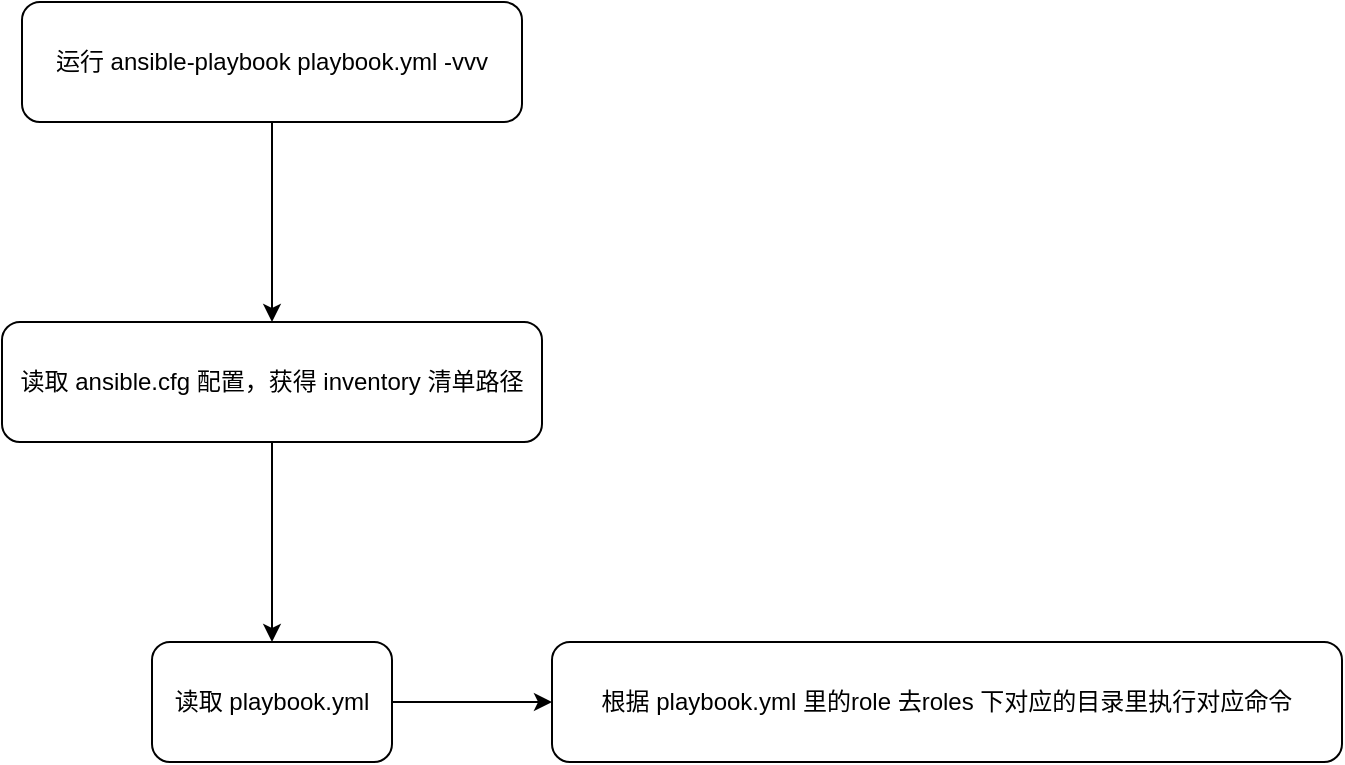 <mxfile>
    <diagram id="drwzMXvCNYqztZ32pPP1" name="Page-1">
        <mxGraphModel dx="794" dy="369" grid="1" gridSize="10" guides="1" tooltips="1" connect="1" arrows="1" fold="1" page="1" pageScale="1" pageWidth="827" pageHeight="1169" math="0" shadow="0">
            <root>
                <mxCell id="0"/>
                <mxCell id="1" parent="0"/>
                <mxCell id="4" style="edgeStyle=none;html=1;" parent="1" source="2" target="3" edge="1">
                    <mxGeometry relative="1" as="geometry"/>
                </mxCell>
                <mxCell id="2" value="运行 ansible-playbook playbook.yml -vvv" style="rounded=1;whiteSpace=wrap;html=1;" parent="1" vertex="1">
                    <mxGeometry x="190" y="130" width="250" height="60" as="geometry"/>
                </mxCell>
                <mxCell id="8" style="edgeStyle=none;html=1;" parent="1" source="3" target="5" edge="1">
                    <mxGeometry relative="1" as="geometry"/>
                </mxCell>
                <mxCell id="3" value="读取 ansible.cfg 配置，获得 inventory 清单路径" style="rounded=1;whiteSpace=wrap;html=1;" parent="1" vertex="1">
                    <mxGeometry x="180" y="290" width="270" height="60" as="geometry"/>
                </mxCell>
                <mxCell id="7" value="" style="edgeStyle=none;html=1;" parent="1" source="5" target="6" edge="1">
                    <mxGeometry relative="1" as="geometry"/>
                </mxCell>
                <mxCell id="5" value="读取 playbook.yml" style="rounded=1;whiteSpace=wrap;html=1;" parent="1" vertex="1">
                    <mxGeometry x="255" y="450" width="120" height="60" as="geometry"/>
                </mxCell>
                <mxCell id="6" value="根据 playbook.yml 里的role 去roles 下对应的目录里执行对应命令" style="whiteSpace=wrap;html=1;rounded=1;" parent="1" vertex="1">
                    <mxGeometry x="455" y="450" width="395" height="60" as="geometry"/>
                </mxCell>
            </root>
        </mxGraphModel>
    </diagram>
</mxfile>